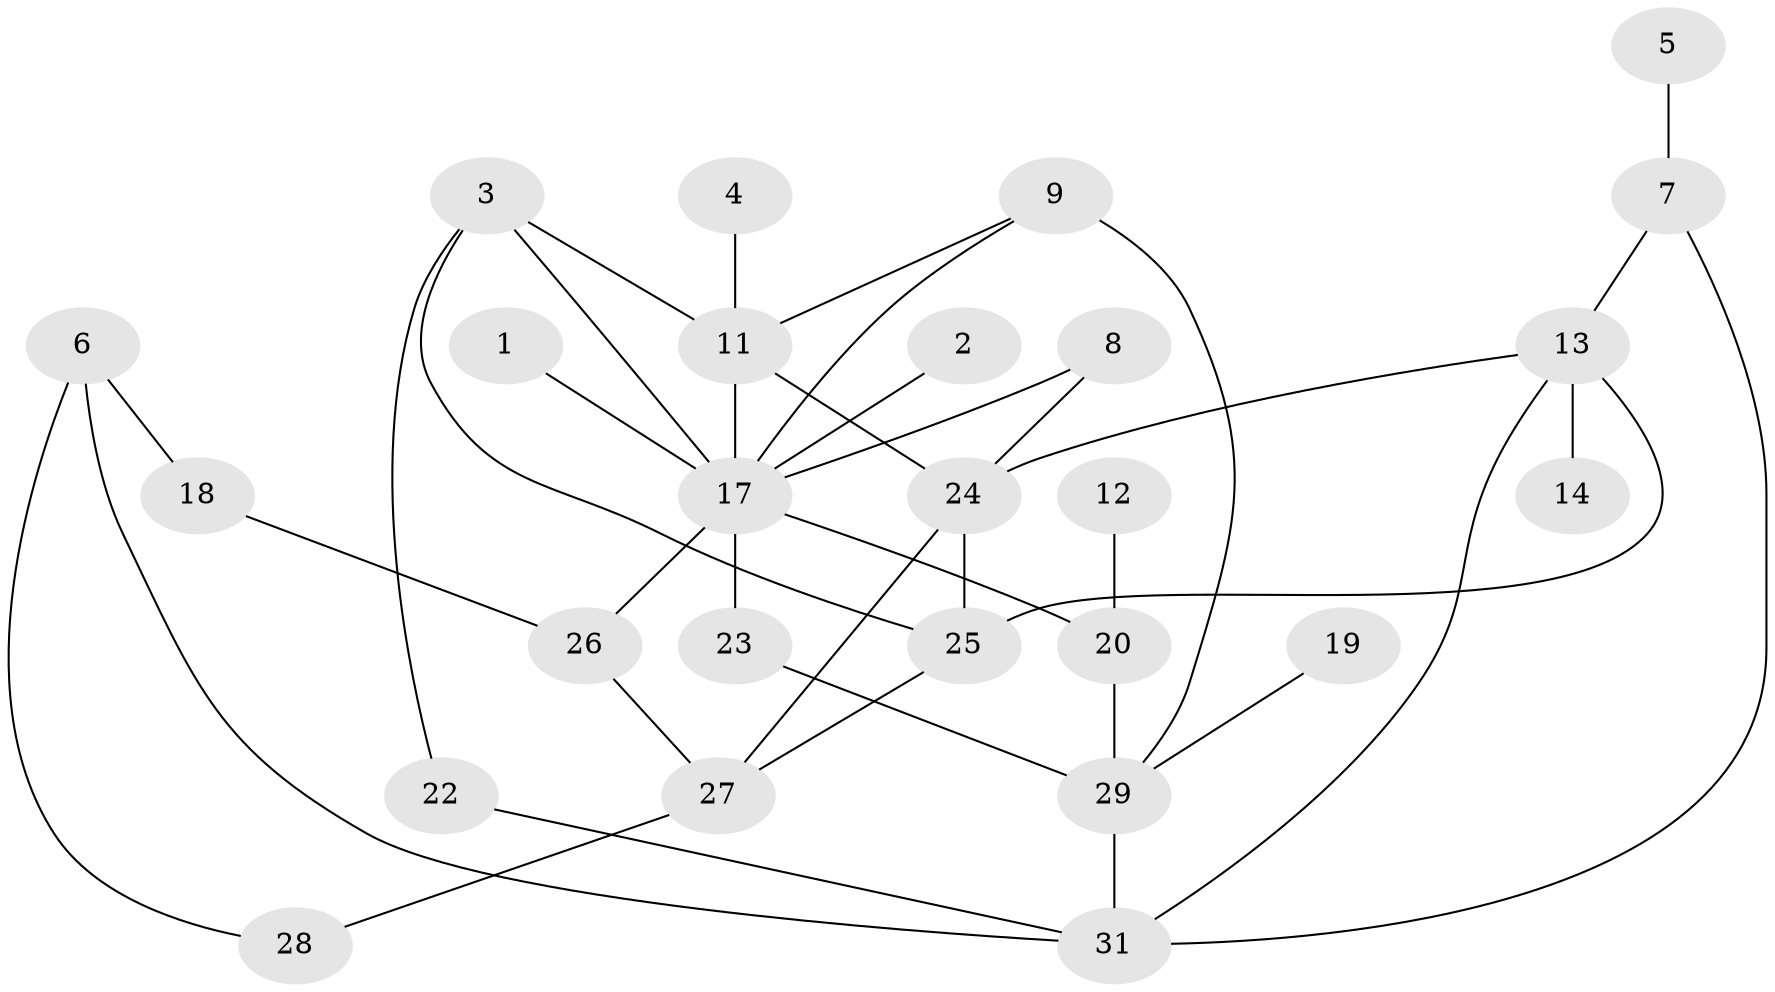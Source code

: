 // original degree distribution, {1: 0.24193548387096775, 2: 0.24193548387096775, 4: 0.20967741935483872, 3: 0.1774193548387097, 0: 0.06451612903225806, 5: 0.03225806451612903, 6: 0.03225806451612903}
// Generated by graph-tools (version 1.1) at 2025/00/03/09/25 03:00:55]
// undirected, 26 vertices, 39 edges
graph export_dot {
graph [start="1"]
  node [color=gray90,style=filled];
  1;
  2;
  3;
  4;
  5;
  6;
  7;
  8;
  9;
  11;
  12;
  13;
  14;
  17;
  18;
  19;
  20;
  22;
  23;
  24;
  25;
  26;
  27;
  28;
  29;
  31;
  1 -- 17 [weight=1.0];
  2 -- 17 [weight=1.0];
  3 -- 11 [weight=1.0];
  3 -- 17 [weight=1.0];
  3 -- 22 [weight=1.0];
  3 -- 25 [weight=1.0];
  4 -- 11 [weight=1.0];
  5 -- 7 [weight=1.0];
  6 -- 18 [weight=1.0];
  6 -- 28 [weight=1.0];
  6 -- 31 [weight=1.0];
  7 -- 13 [weight=1.0];
  7 -- 31 [weight=1.0];
  8 -- 17 [weight=1.0];
  8 -- 24 [weight=1.0];
  9 -- 11 [weight=1.0];
  9 -- 17 [weight=1.0];
  9 -- 29 [weight=2.0];
  11 -- 17 [weight=2.0];
  11 -- 24 [weight=1.0];
  12 -- 20 [weight=1.0];
  13 -- 14 [weight=1.0];
  13 -- 24 [weight=1.0];
  13 -- 25 [weight=1.0];
  13 -- 31 [weight=1.0];
  17 -- 20 [weight=1.0];
  17 -- 23 [weight=1.0];
  17 -- 26 [weight=1.0];
  18 -- 26 [weight=1.0];
  19 -- 29 [weight=1.0];
  20 -- 29 [weight=1.0];
  22 -- 31 [weight=1.0];
  23 -- 29 [weight=3.0];
  24 -- 25 [weight=1.0];
  24 -- 27 [weight=1.0];
  25 -- 27 [weight=1.0];
  26 -- 27 [weight=1.0];
  27 -- 28 [weight=1.0];
  29 -- 31 [weight=3.0];
}
